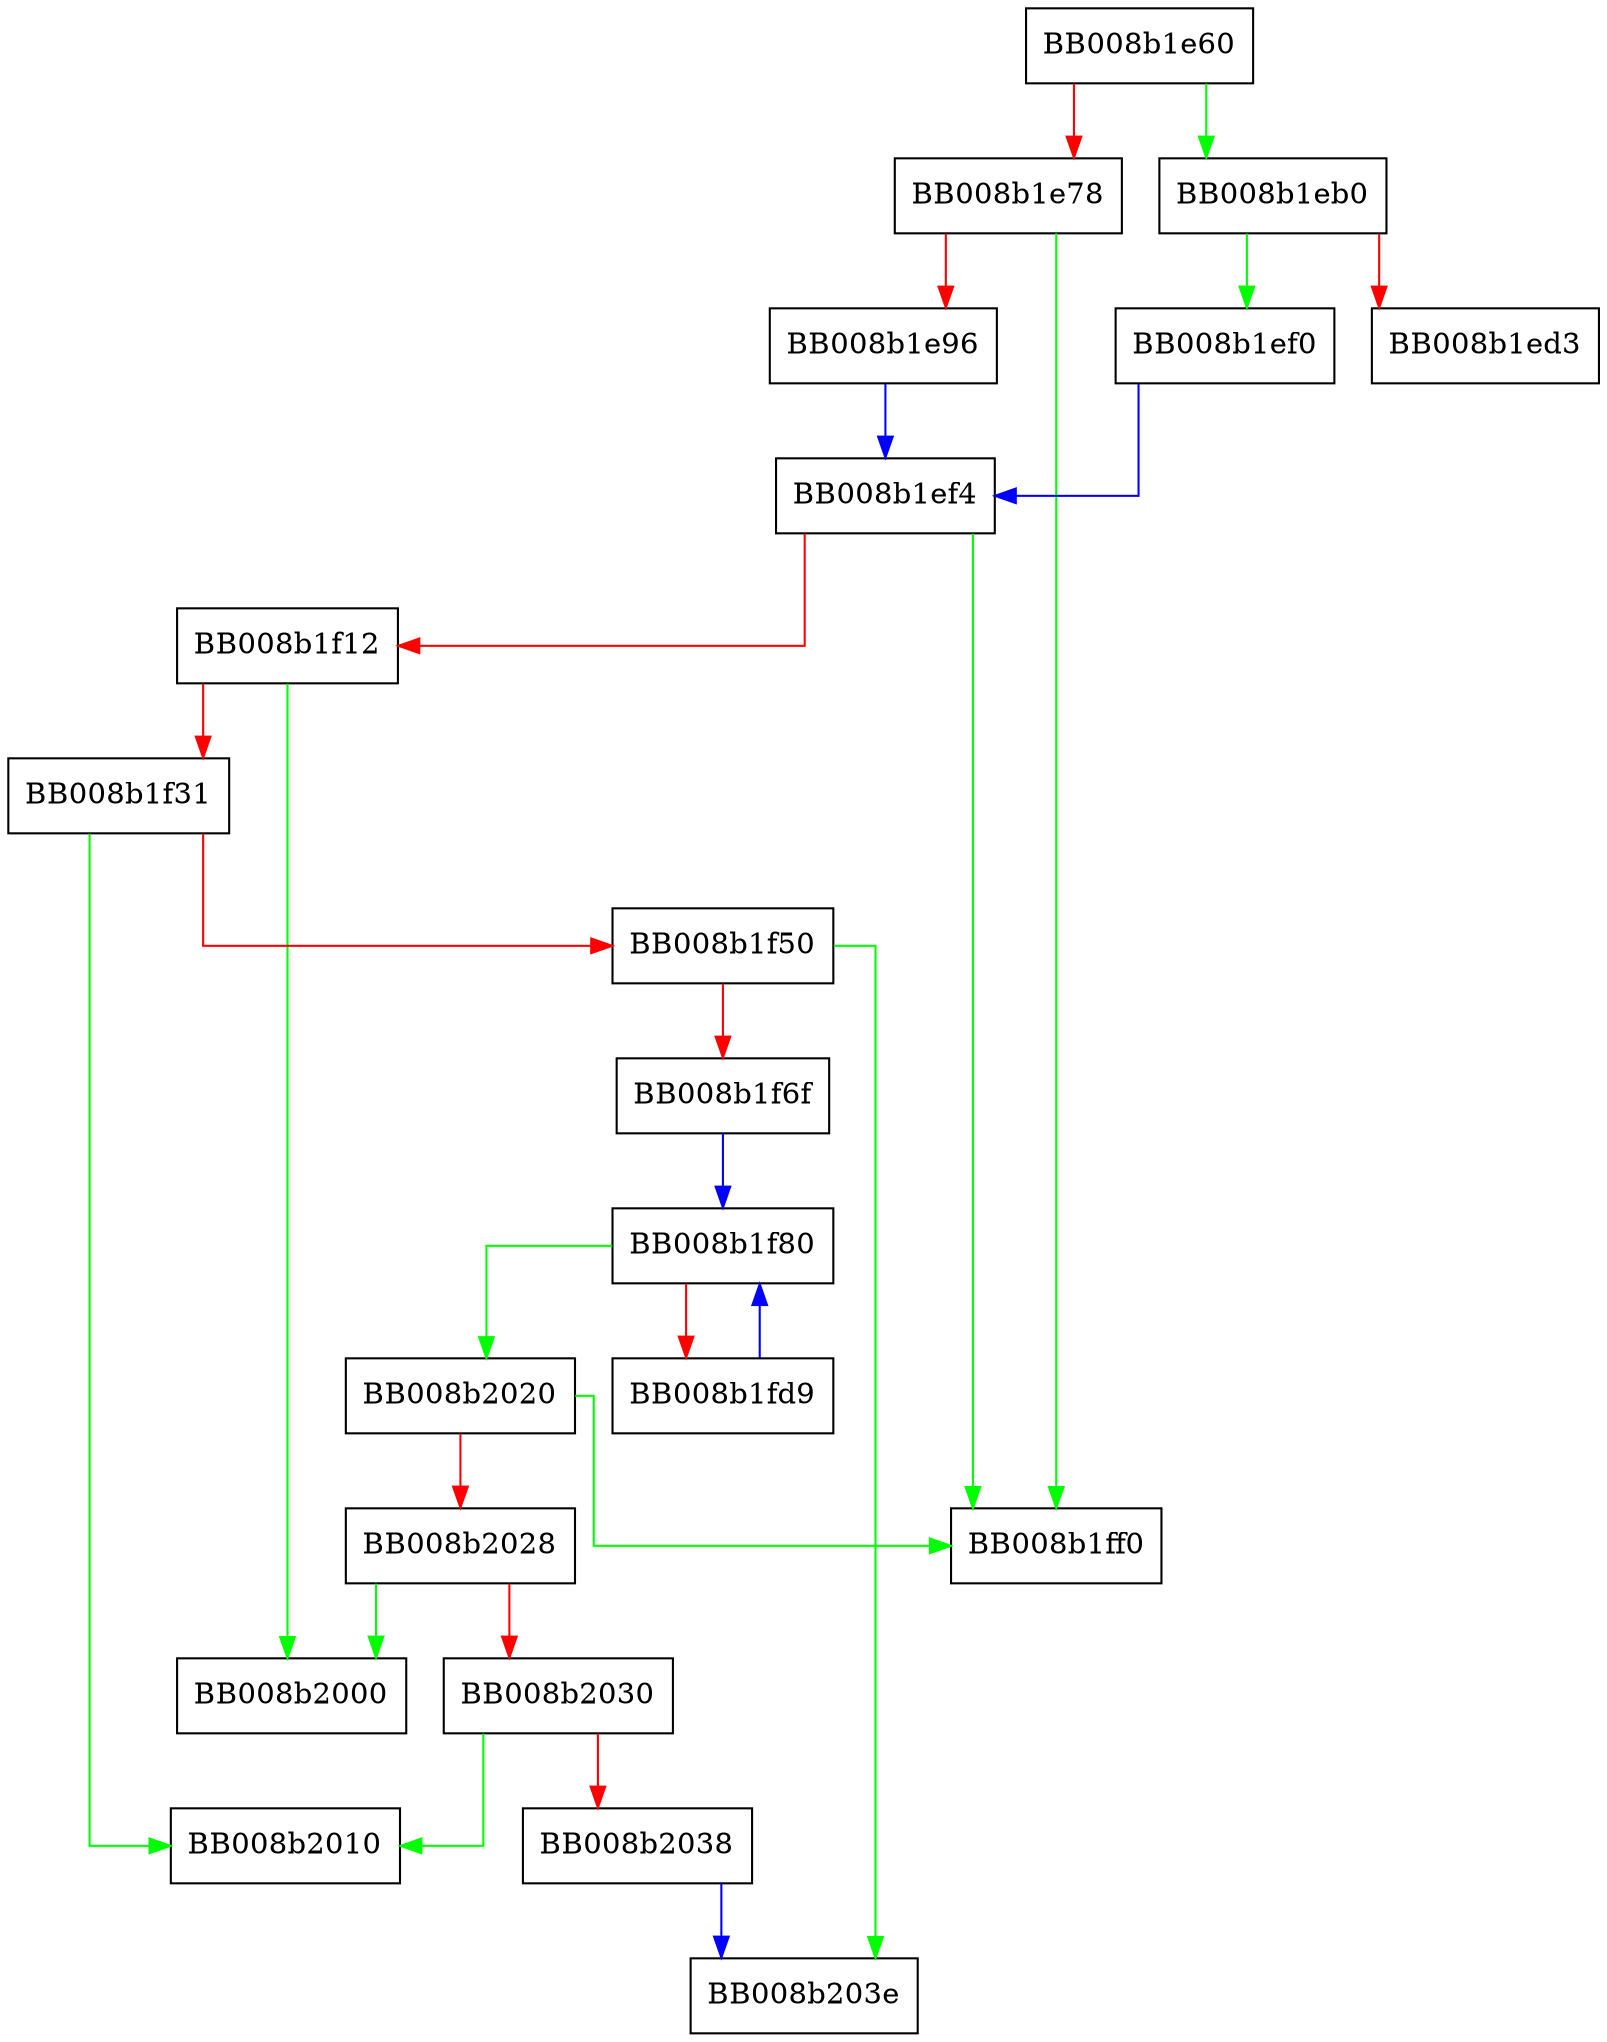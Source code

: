 digraph __strchrnul_avx2 {
  node [shape="box"];
  graph [splines=ortho];
  BB008b1e60 -> BB008b1eb0 [color="green"];
  BB008b1e60 -> BB008b1e78 [color="red"];
  BB008b1e78 -> BB008b1ff0 [color="green"];
  BB008b1e78 -> BB008b1e96 [color="red"];
  BB008b1e96 -> BB008b1ef4 [color="blue"];
  BB008b1eb0 -> BB008b1ef0 [color="green"];
  BB008b1eb0 -> BB008b1ed3 [color="red"];
  BB008b1ef0 -> BB008b1ef4 [color="blue"];
  BB008b1ef4 -> BB008b1ff0 [color="green"];
  BB008b1ef4 -> BB008b1f12 [color="red"];
  BB008b1f12 -> BB008b2000 [color="green"];
  BB008b1f12 -> BB008b1f31 [color="red"];
  BB008b1f31 -> BB008b2010 [color="green"];
  BB008b1f31 -> BB008b1f50 [color="red"];
  BB008b1f50 -> BB008b203e [color="green"];
  BB008b1f50 -> BB008b1f6f [color="red"];
  BB008b1f6f -> BB008b1f80 [color="blue"];
  BB008b1f80 -> BB008b2020 [color="green"];
  BB008b1f80 -> BB008b1fd9 [color="red"];
  BB008b1fd9 -> BB008b1f80 [color="blue"];
  BB008b2020 -> BB008b1ff0 [color="green"];
  BB008b2020 -> BB008b2028 [color="red"];
  BB008b2028 -> BB008b2000 [color="green"];
  BB008b2028 -> BB008b2030 [color="red"];
  BB008b2030 -> BB008b2010 [color="green"];
  BB008b2030 -> BB008b2038 [color="red"];
  BB008b2038 -> BB008b203e [color="blue"];
}